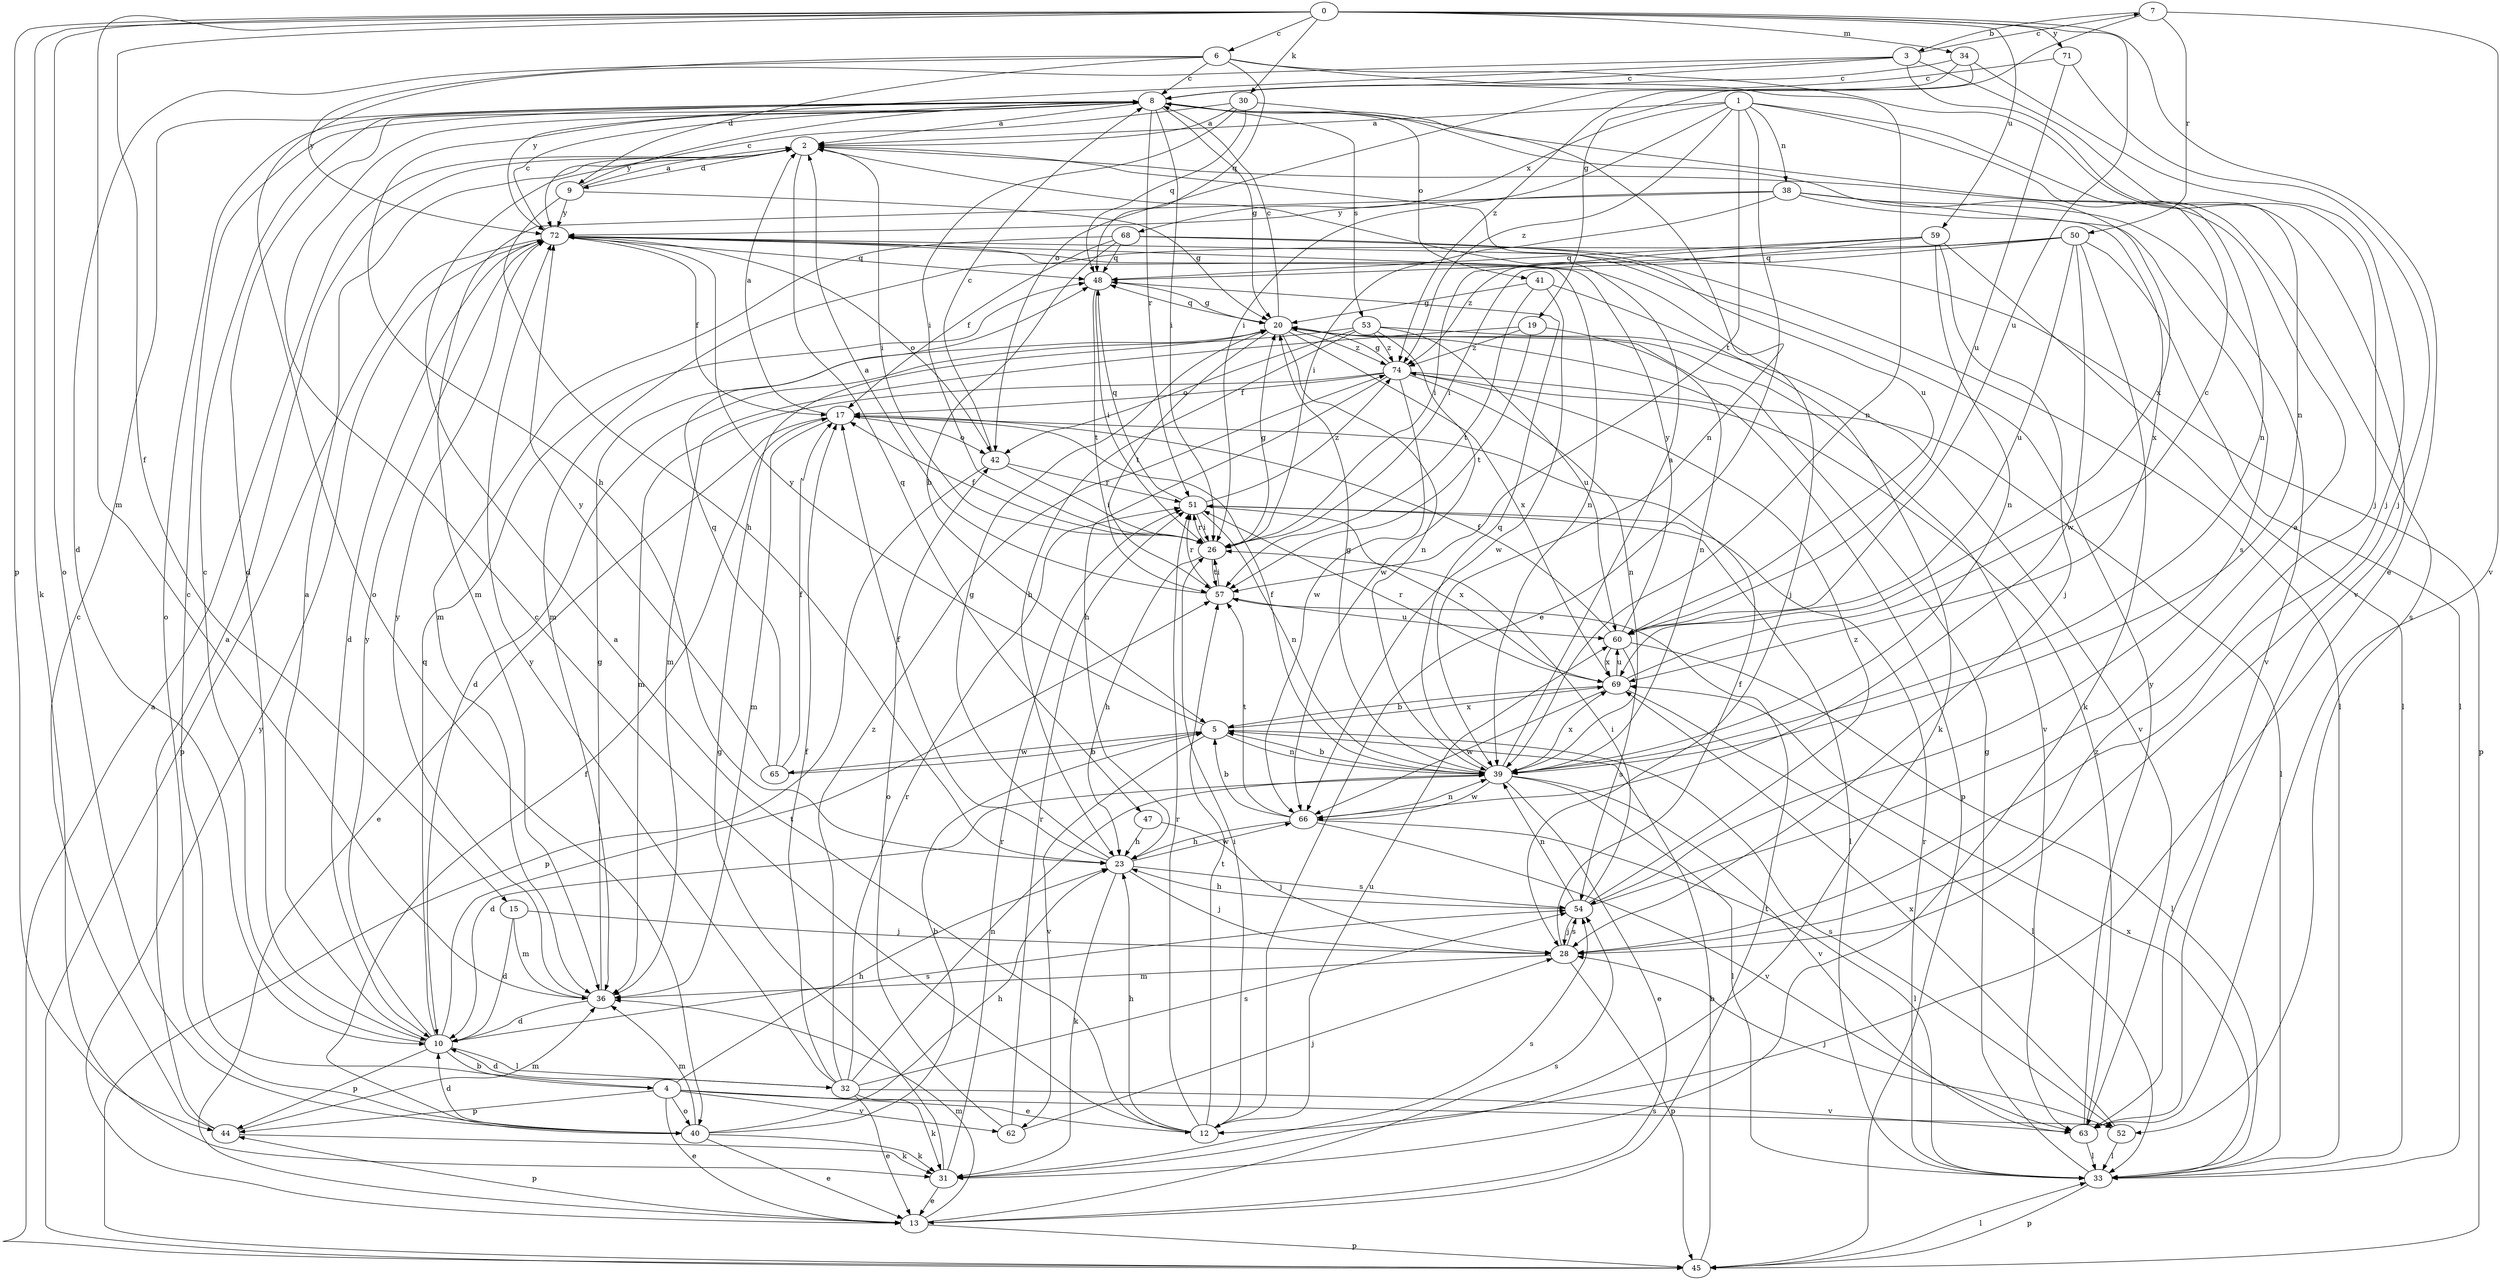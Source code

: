 strict digraph  {
0;
1;
2;
3;
4;
5;
6;
7;
8;
9;
10;
12;
13;
15;
17;
19;
20;
23;
26;
28;
30;
31;
32;
33;
34;
36;
38;
39;
40;
41;
42;
44;
45;
47;
48;
50;
51;
52;
53;
54;
57;
59;
60;
62;
63;
65;
66;
68;
69;
71;
72;
74;
0 -> 6  [label=c];
0 -> 12  [label=e];
0 -> 15  [label=f];
0 -> 30  [label=k];
0 -> 31  [label=k];
0 -> 34  [label=m];
0 -> 36  [label=m];
0 -> 40  [label=o];
0 -> 44  [label=p];
0 -> 59  [label=u];
0 -> 60  [label=u];
0 -> 71  [label=y];
1 -> 2  [label=a];
1 -> 12  [label=e];
1 -> 26  [label=i];
1 -> 38  [label=n];
1 -> 39  [label=n];
1 -> 52  [label=s];
1 -> 57  [label=t];
1 -> 68  [label=x];
1 -> 74  [label=z];
2 -> 9  [label=d];
2 -> 26  [label=i];
2 -> 47  [label=q];
2 -> 60  [label=u];
3 -> 7  [label=c];
3 -> 8  [label=c];
3 -> 28  [label=j];
3 -> 39  [label=n];
3 -> 40  [label=o];
3 -> 72  [label=y];
4 -> 8  [label=c];
4 -> 12  [label=e];
4 -> 13  [label=e];
4 -> 23  [label=h];
4 -> 40  [label=o];
4 -> 44  [label=p];
4 -> 52  [label=s];
4 -> 62  [label=v];
5 -> 39  [label=n];
5 -> 52  [label=s];
5 -> 62  [label=v];
5 -> 65  [label=w];
5 -> 69  [label=x];
5 -> 72  [label=y];
6 -> 8  [label=c];
6 -> 9  [label=d];
6 -> 10  [label=d];
6 -> 39  [label=n];
6 -> 48  [label=q];
6 -> 63  [label=v];
6 -> 72  [label=y];
7 -> 3  [label=b];
7 -> 19  [label=g];
7 -> 50  [label=r];
7 -> 63  [label=v];
8 -> 2  [label=a];
8 -> 10  [label=d];
8 -> 20  [label=g];
8 -> 23  [label=h];
8 -> 26  [label=i];
8 -> 40  [label=o];
8 -> 41  [label=o];
8 -> 51  [label=r];
8 -> 53  [label=s];
8 -> 69  [label=x];
9 -> 2  [label=a];
9 -> 8  [label=c];
9 -> 20  [label=g];
9 -> 23  [label=h];
9 -> 72  [label=y];
10 -> 2  [label=a];
10 -> 4  [label=b];
10 -> 8  [label=c];
10 -> 32  [label=l];
10 -> 44  [label=p];
10 -> 48  [label=q];
10 -> 54  [label=s];
10 -> 57  [label=t];
10 -> 72  [label=y];
12 -> 2  [label=a];
12 -> 8  [label=c];
12 -> 23  [label=h];
12 -> 26  [label=i];
12 -> 51  [label=r];
12 -> 57  [label=t];
12 -> 60  [label=u];
13 -> 36  [label=m];
13 -> 44  [label=p];
13 -> 45  [label=p];
13 -> 54  [label=s];
13 -> 57  [label=t];
13 -> 72  [label=y];
15 -> 10  [label=d];
15 -> 28  [label=j];
15 -> 36  [label=m];
17 -> 2  [label=a];
17 -> 13  [label=e];
17 -> 36  [label=m];
17 -> 42  [label=o];
19 -> 36  [label=m];
19 -> 39  [label=n];
19 -> 57  [label=t];
19 -> 74  [label=z];
20 -> 8  [label=c];
20 -> 39  [label=n];
20 -> 45  [label=p];
20 -> 48  [label=q];
20 -> 57  [label=t];
20 -> 63  [label=v];
20 -> 69  [label=x];
20 -> 74  [label=z];
23 -> 17  [label=f];
23 -> 20  [label=g];
23 -> 28  [label=j];
23 -> 31  [label=k];
23 -> 54  [label=s];
23 -> 66  [label=w];
26 -> 17  [label=f];
26 -> 20  [label=g];
26 -> 23  [label=h];
26 -> 51  [label=r];
26 -> 57  [label=t];
28 -> 17  [label=f];
28 -> 36  [label=m];
28 -> 45  [label=p];
28 -> 54  [label=s];
30 -> 2  [label=a];
30 -> 26  [label=i];
30 -> 39  [label=n];
30 -> 48  [label=q];
30 -> 72  [label=y];
31 -> 13  [label=e];
31 -> 20  [label=g];
31 -> 51  [label=r];
31 -> 54  [label=s];
32 -> 10  [label=d];
32 -> 13  [label=e];
32 -> 17  [label=f];
32 -> 31  [label=k];
32 -> 39  [label=n];
32 -> 51  [label=r];
32 -> 54  [label=s];
32 -> 63  [label=v];
32 -> 72  [label=y];
32 -> 74  [label=z];
33 -> 20  [label=g];
33 -> 45  [label=p];
33 -> 51  [label=r];
33 -> 69  [label=x];
34 -> 8  [label=c];
34 -> 28  [label=j];
34 -> 42  [label=o];
34 -> 74  [label=z];
36 -> 10  [label=d];
36 -> 20  [label=g];
36 -> 72  [label=y];
38 -> 26  [label=i];
38 -> 36  [label=m];
38 -> 54  [label=s];
38 -> 63  [label=v];
38 -> 69  [label=x];
38 -> 72  [label=y];
39 -> 2  [label=a];
39 -> 5  [label=b];
39 -> 10  [label=d];
39 -> 13  [label=e];
39 -> 17  [label=f];
39 -> 20  [label=g];
39 -> 33  [label=l];
39 -> 48  [label=q];
39 -> 63  [label=v];
39 -> 66  [label=w];
39 -> 69  [label=x];
40 -> 5  [label=b];
40 -> 10  [label=d];
40 -> 13  [label=e];
40 -> 17  [label=f];
40 -> 23  [label=h];
40 -> 31  [label=k];
40 -> 36  [label=m];
41 -> 20  [label=g];
41 -> 31  [label=k];
41 -> 57  [label=t];
41 -> 66  [label=w];
42 -> 8  [label=c];
42 -> 26  [label=i];
42 -> 45  [label=p];
42 -> 51  [label=r];
44 -> 2  [label=a];
44 -> 8  [label=c];
44 -> 31  [label=k];
44 -> 36  [label=m];
45 -> 2  [label=a];
45 -> 5  [label=b];
45 -> 33  [label=l];
47 -> 23  [label=h];
47 -> 28  [label=j];
48 -> 20  [label=g];
48 -> 26  [label=i];
48 -> 57  [label=t];
50 -> 26  [label=i];
50 -> 31  [label=k];
50 -> 33  [label=l];
50 -> 36  [label=m];
50 -> 48  [label=q];
50 -> 60  [label=u];
50 -> 66  [label=w];
51 -> 26  [label=i];
51 -> 33  [label=l];
51 -> 39  [label=n];
51 -> 48  [label=q];
51 -> 69  [label=x];
51 -> 74  [label=z];
52 -> 28  [label=j];
52 -> 33  [label=l];
52 -> 69  [label=x];
53 -> 10  [label=d];
53 -> 23  [label=h];
53 -> 42  [label=o];
53 -> 60  [label=u];
53 -> 63  [label=v];
53 -> 66  [label=w];
53 -> 74  [label=z];
54 -> 2  [label=a];
54 -> 23  [label=h];
54 -> 26  [label=i];
54 -> 28  [label=j];
54 -> 39  [label=n];
54 -> 74  [label=z];
57 -> 2  [label=a];
57 -> 26  [label=i];
57 -> 51  [label=r];
57 -> 60  [label=u];
59 -> 26  [label=i];
59 -> 28  [label=j];
59 -> 33  [label=l];
59 -> 39  [label=n];
59 -> 48  [label=q];
59 -> 74  [label=z];
60 -> 17  [label=f];
60 -> 33  [label=l];
60 -> 54  [label=s];
60 -> 69  [label=x];
60 -> 72  [label=y];
62 -> 28  [label=j];
62 -> 42  [label=o];
62 -> 51  [label=r];
63 -> 33  [label=l];
63 -> 72  [label=y];
63 -> 74  [label=z];
65 -> 5  [label=b];
65 -> 17  [label=f];
65 -> 48  [label=q];
65 -> 72  [label=y];
66 -> 5  [label=b];
66 -> 23  [label=h];
66 -> 33  [label=l];
66 -> 39  [label=n];
66 -> 57  [label=t];
66 -> 63  [label=v];
68 -> 5  [label=b];
68 -> 17  [label=f];
68 -> 33  [label=l];
68 -> 36  [label=m];
68 -> 45  [label=p];
68 -> 48  [label=q];
69 -> 5  [label=b];
69 -> 8  [label=c];
69 -> 33  [label=l];
69 -> 51  [label=r];
69 -> 60  [label=u];
69 -> 66  [label=w];
71 -> 8  [label=c];
71 -> 28  [label=j];
71 -> 60  [label=u];
72 -> 8  [label=c];
72 -> 10  [label=d];
72 -> 17  [label=f];
72 -> 28  [label=j];
72 -> 39  [label=n];
72 -> 42  [label=o];
72 -> 45  [label=p];
72 -> 48  [label=q];
74 -> 17  [label=f];
74 -> 20  [label=g];
74 -> 23  [label=h];
74 -> 33  [label=l];
74 -> 36  [label=m];
74 -> 39  [label=n];
74 -> 66  [label=w];
}

